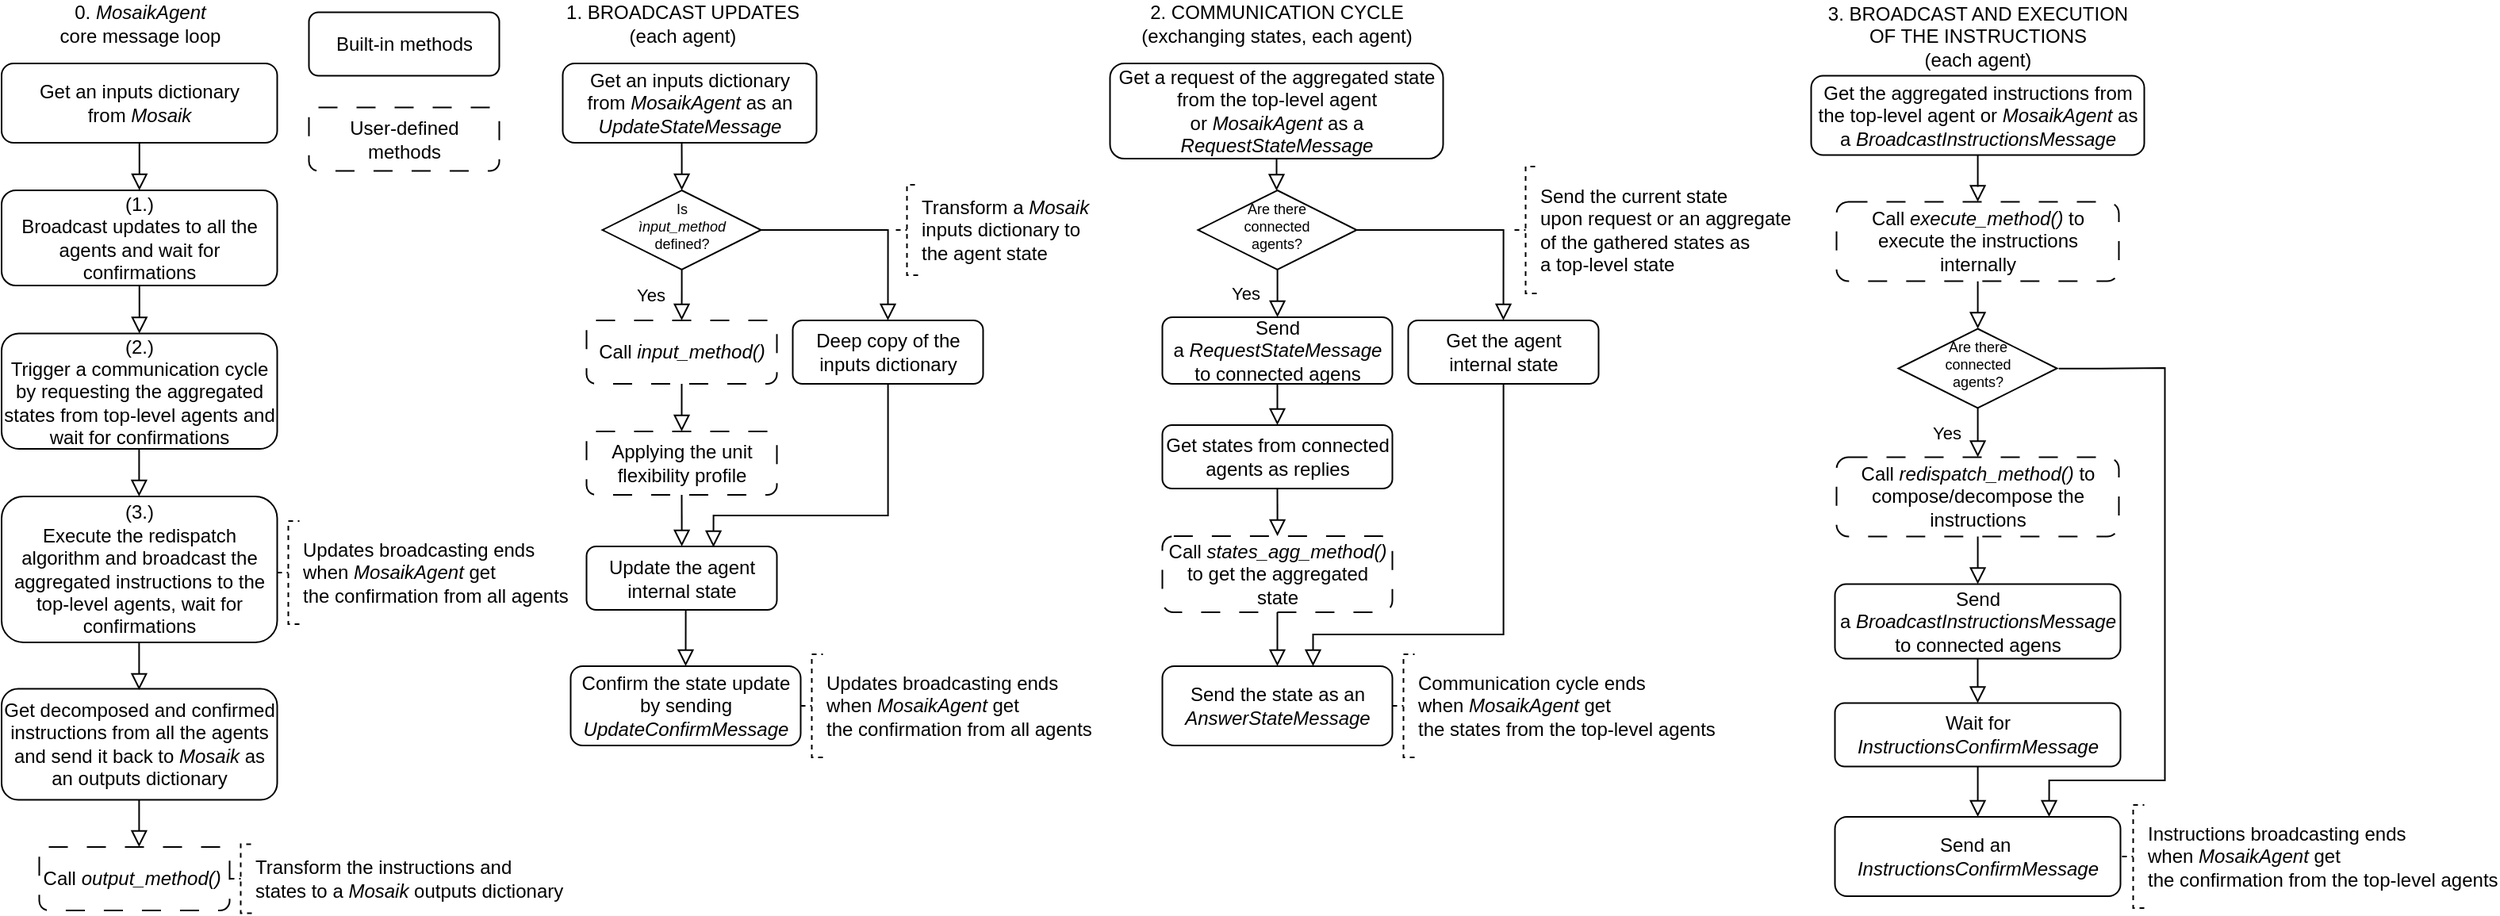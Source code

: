 <mxfile version="23.1.0" type="google">
  <diagram id="C5RBs43oDa-KdzZeNtuy" name="Page-1">
    <mxGraphModel grid="1" page="1" gridSize="10" guides="1" tooltips="1" connect="1" arrows="1" fold="1" pageScale="1" pageWidth="827" pageHeight="1169" math="0" shadow="0">
      <root>
        <mxCell id="WIyWlLk6GJQsqaUBKTNV-0" />
        <mxCell id="WIyWlLk6GJQsqaUBKTNV-1" parent="WIyWlLk6GJQsqaUBKTNV-0" />
        <mxCell id="WIyWlLk6GJQsqaUBKTNV-2" value="" style="rounded=0;html=1;jettySize=auto;orthogonalLoop=1;fontSize=11;endArrow=block;endFill=0;endSize=8;strokeWidth=1;shadow=0;labelBackgroundColor=none;edgeStyle=orthogonalEdgeStyle;" edge="1" parent="WIyWlLk6GJQsqaUBKTNV-1" target="WIyWlLk6GJQsqaUBKTNV-6">
          <mxGeometry relative="1" as="geometry">
            <mxPoint x="438.75" y="99" as="sourcePoint" />
            <Array as="points">
              <mxPoint x="438.75" y="109" />
              <mxPoint x="438.75" y="109" />
            </Array>
          </mxGeometry>
        </mxCell>
        <mxCell id="WIyWlLk6GJQsqaUBKTNV-3" value="Get an inputs dictionary from&amp;nbsp;&lt;i&gt;MosaikAgent&lt;/i&gt; as an &lt;i&gt;UpdateStateMessage&lt;/i&gt;" style="rounded=1;whiteSpace=wrap;html=1;fontSize=12;glass=0;strokeWidth=1;shadow=0;" vertex="1" parent="WIyWlLk6GJQsqaUBKTNV-1">
          <mxGeometry x="363.75" y="49" width="160" height="50" as="geometry" />
        </mxCell>
        <mxCell id="WIyWlLk6GJQsqaUBKTNV-4" value="Yes" style="rounded=0;html=1;jettySize=auto;orthogonalLoop=1;fontSize=11;endArrow=block;endFill=0;endSize=8;strokeWidth=1;shadow=0;labelBackgroundColor=none;edgeStyle=orthogonalEdgeStyle;entryX=0.5;entryY=0;entryDx=0;entryDy=0;" edge="1" parent="WIyWlLk6GJQsqaUBKTNV-1" source="WIyWlLk6GJQsqaUBKTNV-6" target="M986s-uAl8-HxZb4WaMM-0">
          <mxGeometry y="20" relative="1" as="geometry">
            <mxPoint as="offset" />
            <mxPoint x="518.75" y="259" as="targetPoint" />
            <Array as="points" />
          </mxGeometry>
        </mxCell>
        <mxCell id="WIyWlLk6GJQsqaUBKTNV-5" value="" style="edgeStyle=orthogonalEdgeStyle;rounded=0;html=1;jettySize=auto;orthogonalLoop=1;fontSize=11;endArrow=block;endFill=0;endSize=8;strokeWidth=1;shadow=0;labelBackgroundColor=none;entryX=0.5;entryY=0;entryDx=0;entryDy=0;" edge="1" parent="WIyWlLk6GJQsqaUBKTNV-1" source="WIyWlLk6GJQsqaUBKTNV-6" target="WIyWlLk6GJQsqaUBKTNV-7">
          <mxGeometry y="10" relative="1" as="geometry">
            <mxPoint as="offset" />
          </mxGeometry>
        </mxCell>
        <mxCell id="WIyWlLk6GJQsqaUBKTNV-6" value="Is&lt;br style=&quot;font-size: 9px;&quot;&gt;&lt;i style=&quot;font-size: 9px;&quot;&gt;ìnput_method&lt;/i&gt; defined?" style="rhombus;whiteSpace=wrap;html=1;shadow=0;fontFamily=Helvetica;fontSize=9;align=center;strokeWidth=1;spacing=6;spacingTop=-4;" vertex="1" parent="WIyWlLk6GJQsqaUBKTNV-1">
          <mxGeometry x="388.75" y="129" width="100" height="50" as="geometry" />
        </mxCell>
        <mxCell id="WIyWlLk6GJQsqaUBKTNV-7" value="Deep copy of the inputs dictionary" style="rounded=1;whiteSpace=wrap;html=1;fontSize=12;glass=0;strokeWidth=1;shadow=0;" vertex="1" parent="WIyWlLk6GJQsqaUBKTNV-1">
          <mxGeometry x="508.75" y="211" width="120" height="40" as="geometry" />
        </mxCell>
        <mxCell id="M986s-uAl8-HxZb4WaMM-0" value="Call &lt;i&gt;input_method()&lt;/i&gt;" style="rounded=1;whiteSpace=wrap;html=1;fontSize=12;glass=0;strokeWidth=1;shadow=0;dashed=1;dashPattern=12 12;" vertex="1" parent="WIyWlLk6GJQsqaUBKTNV-1">
          <mxGeometry x="378.75" y="211" width="120" height="40" as="geometry" />
        </mxCell>
        <mxCell id="M986s-uAl8-HxZb4WaMM-1" value="Confirm the state update by sending &lt;i&gt;UpdateConfirmMessage&lt;/i&gt;" style="rounded=1;whiteSpace=wrap;html=1;fontSize=12;glass=0;strokeWidth=1;shadow=0;" vertex="1" parent="WIyWlLk6GJQsqaUBKTNV-1">
          <mxGeometry x="368.75" y="429" width="145" height="50" as="geometry" />
        </mxCell>
        <mxCell id="M986s-uAl8-HxZb4WaMM-2" value="Transform a &lt;i&gt;Mosaik &lt;/i&gt;&lt;br&gt;inputs dictionary to&lt;br&gt;the agent state" style="strokeWidth=1;html=1;shape=mxgraph.flowchart.annotation_2;align=left;labelPosition=right;pointerEvents=1;dashed=1;rotation=0;flipV=0;flipH=1;direction=west;" vertex="1" parent="WIyWlLk6GJQsqaUBKTNV-1">
          <mxGeometry x="573.75" y="125.5" width="14" height="57" as="geometry" />
        </mxCell>
        <mxCell id="M986s-uAl8-HxZb4WaMM-3" value="Applying the unit flexibility profile" style="rounded=1;whiteSpace=wrap;html=1;fontSize=12;glass=0;strokeWidth=1;shadow=0;dashed=1;dashPattern=12 12;" vertex="1" parent="WIyWlLk6GJQsqaUBKTNV-1">
          <mxGeometry x="378.75" y="281" width="120" height="40" as="geometry" />
        </mxCell>
        <mxCell id="M986s-uAl8-HxZb4WaMM-4" value="" style="rounded=0;html=1;jettySize=auto;orthogonalLoop=1;fontSize=11;endArrow=block;endFill=0;endSize=8;strokeWidth=1;shadow=0;labelBackgroundColor=none;edgeStyle=orthogonalEdgeStyle;exitX=0.5;exitY=1;exitDx=0;exitDy=0;entryX=0.5;entryY=0;entryDx=0;entryDy=0;" edge="1" parent="WIyWlLk6GJQsqaUBKTNV-1" source="M986s-uAl8-HxZb4WaMM-0" target="M986s-uAl8-HxZb4WaMM-3">
          <mxGeometry relative="1" as="geometry">
            <mxPoint x="448.75" y="109" as="sourcePoint" />
            <mxPoint x="448.75" y="141" as="targetPoint" />
          </mxGeometry>
        </mxCell>
        <mxCell id="M986s-uAl8-HxZb4WaMM-5" value="Update the agent internal state" style="rounded=1;whiteSpace=wrap;html=1;fontSize=12;glass=0;strokeWidth=1;shadow=0;" vertex="1" parent="WIyWlLk6GJQsqaUBKTNV-1">
          <mxGeometry x="378.75" y="353.5" width="120" height="40" as="geometry" />
        </mxCell>
        <mxCell id="M986s-uAl8-HxZb4WaMM-6" value="" style="rounded=0;html=1;jettySize=auto;orthogonalLoop=1;fontSize=11;endArrow=block;endFill=0;endSize=8;strokeWidth=1;shadow=0;labelBackgroundColor=none;edgeStyle=orthogonalEdgeStyle;exitX=0.5;exitY=1;exitDx=0;exitDy=0;" edge="1" parent="WIyWlLk6GJQsqaUBKTNV-1" source="M986s-uAl8-HxZb4WaMM-3" target="M986s-uAl8-HxZb4WaMM-5">
          <mxGeometry relative="1" as="geometry">
            <mxPoint x="448.75" y="261" as="sourcePoint" />
            <mxPoint x="448.75" y="291" as="targetPoint" />
          </mxGeometry>
        </mxCell>
        <mxCell id="M986s-uAl8-HxZb4WaMM-8" value="" style="rounded=0;html=1;jettySize=auto;orthogonalLoop=1;fontSize=11;endArrow=block;endFill=0;endSize=8;strokeWidth=1;shadow=0;labelBackgroundColor=none;edgeStyle=orthogonalEdgeStyle;exitX=0.5;exitY=1;exitDx=0;exitDy=0;entryX=0.5;entryY=0;entryDx=0;entryDy=0;" edge="1" parent="WIyWlLk6GJQsqaUBKTNV-1" source="M986s-uAl8-HxZb4WaMM-5" target="M986s-uAl8-HxZb4WaMM-1">
          <mxGeometry relative="1" as="geometry">
            <mxPoint x="438.75" y="333.5" as="sourcePoint" />
            <mxPoint x="438.75" y="363.5" as="targetPoint" />
          </mxGeometry>
        </mxCell>
        <mxCell id="M986s-uAl8-HxZb4WaMM-10" value="" style="edgeStyle=orthogonalEdgeStyle;rounded=0;html=1;jettySize=auto;orthogonalLoop=1;fontSize=11;endArrow=block;endFill=0;endSize=8;strokeWidth=1;shadow=0;labelBackgroundColor=none;" edge="1" parent="WIyWlLk6GJQsqaUBKTNV-1" source="WIyWlLk6GJQsqaUBKTNV-7">
          <mxGeometry y="10" relative="1" as="geometry">
            <mxPoint as="offset" />
            <mxPoint x="568.798" y="254" as="sourcePoint" />
            <mxPoint x="458.75" y="354" as="targetPoint" />
            <Array as="points">
              <mxPoint x="568.75" y="334" />
              <mxPoint x="458.75" y="334" />
            </Array>
          </mxGeometry>
        </mxCell>
        <mxCell id="M986s-uAl8-HxZb4WaMM-11" value="1. BROADCAST UPDATES&lt;br&gt;(each agent)" style="text;html=1;strokeColor=none;fillColor=none;align=center;verticalAlign=middle;whiteSpace=wrap;rounded=0;" vertex="1" parent="WIyWlLk6GJQsqaUBKTNV-1">
          <mxGeometry x="357.5" y="9" width="162.5" height="30" as="geometry" />
        </mxCell>
        <mxCell id="M986s-uAl8-HxZb4WaMM-15" value="" style="rounded=0;html=1;jettySize=auto;orthogonalLoop=1;fontSize=11;endArrow=block;endFill=0;endSize=8;strokeWidth=1;shadow=0;labelBackgroundColor=none;edgeStyle=orthogonalEdgeStyle;" edge="1" parent="WIyWlLk6GJQsqaUBKTNV-1" source="M986s-uAl8-HxZb4WaMM-16" target="M986s-uAl8-HxZb4WaMM-19">
          <mxGeometry relative="1" as="geometry">
            <Array as="points">
              <mxPoint x="785.75" y="109" />
              <mxPoint x="785.75" y="109" />
            </Array>
          </mxGeometry>
        </mxCell>
        <mxCell id="M986s-uAl8-HxZb4WaMM-16" value="Get a request of the aggregated state from the top-level agent or&amp;nbsp;&lt;i&gt;MosaikAgent&lt;/i&gt; as a &lt;i&gt;RequestStateMessage&lt;/i&gt;" style="rounded=1;whiteSpace=wrap;html=1;fontSize=12;glass=0;strokeWidth=1;shadow=0;" vertex="1" parent="WIyWlLk6GJQsqaUBKTNV-1">
          <mxGeometry x="708.75" y="49" width="210" height="60" as="geometry" />
        </mxCell>
        <mxCell id="M986s-uAl8-HxZb4WaMM-17" value="Yes" style="rounded=0;html=1;jettySize=auto;orthogonalLoop=1;fontSize=11;endArrow=block;endFill=0;endSize=8;strokeWidth=1;shadow=0;labelBackgroundColor=none;edgeStyle=orthogonalEdgeStyle;" edge="1" parent="WIyWlLk6GJQsqaUBKTNV-1" source="M986s-uAl8-HxZb4WaMM-19" target="M986s-uAl8-HxZb4WaMM-21">
          <mxGeometry y="20" relative="1" as="geometry">
            <mxPoint as="offset" />
            <mxPoint x="881.75" y="259" as="targetPoint" />
            <Array as="points" />
          </mxGeometry>
        </mxCell>
        <mxCell id="M986s-uAl8-HxZb4WaMM-18" value="" style="edgeStyle=orthogonalEdgeStyle;rounded=0;html=1;jettySize=auto;orthogonalLoop=1;fontSize=11;endArrow=block;endFill=0;endSize=8;strokeWidth=1;shadow=0;labelBackgroundColor=none;entryX=0.5;entryY=0;entryDx=0;entryDy=0;" edge="1" parent="WIyWlLk6GJQsqaUBKTNV-1" source="M986s-uAl8-HxZb4WaMM-19" target="M986s-uAl8-HxZb4WaMM-20">
          <mxGeometry y="10" relative="1" as="geometry">
            <mxPoint as="offset" />
          </mxGeometry>
        </mxCell>
        <mxCell id="M986s-uAl8-HxZb4WaMM-19" value="Are there&lt;br&gt;connected &lt;br style=&quot;font-size: 9px;&quot;&gt;agents?" style="rhombus;whiteSpace=wrap;html=1;shadow=0;fontFamily=Helvetica;fontSize=9;align=center;strokeWidth=1;spacing=6;spacingTop=-4;" vertex="1" parent="WIyWlLk6GJQsqaUBKTNV-1">
          <mxGeometry x="764.25" y="129" width="100" height="50" as="geometry" />
        </mxCell>
        <mxCell id="M986s-uAl8-HxZb4WaMM-20" value="Get the agent&lt;br&gt;internal state" style="rounded=1;whiteSpace=wrap;html=1;fontSize=12;glass=0;strokeWidth=1;shadow=0;" vertex="1" parent="WIyWlLk6GJQsqaUBKTNV-1">
          <mxGeometry x="896.75" y="211" width="120" height="40" as="geometry" />
        </mxCell>
        <mxCell id="M986s-uAl8-HxZb4WaMM-21" value="&lt;span style=&quot;border-color: var(--border-color); font-size: 12px;&quot;&gt;Send a&amp;nbsp;&lt;/span&gt;&lt;i style=&quot;border-color: var(--border-color); font-size: 12px;&quot;&gt;RequestStateMessage &lt;/i&gt;&lt;span style=&quot;border-color: var(--border-color); font-size: 12px;&quot;&gt;to connected agens&lt;/span&gt;" style="rounded=1;whiteSpace=wrap;html=1;fontSize=12;glass=0;strokeWidth=1;shadow=0;" vertex="1" parent="WIyWlLk6GJQsqaUBKTNV-1">
          <mxGeometry x="741.75" y="209" width="145" height="42" as="geometry" />
        </mxCell>
        <mxCell id="M986s-uAl8-HxZb4WaMM-22" value="Send the state as an &lt;i&gt;AnswerStateMessage&lt;/i&gt;" style="rounded=1;whiteSpace=wrap;html=1;fontSize=12;glass=0;strokeWidth=1;shadow=0;" vertex="1" parent="WIyWlLk6GJQsqaUBKTNV-1">
          <mxGeometry x="741.75" y="429" width="145" height="50" as="geometry" />
        </mxCell>
        <mxCell id="M986s-uAl8-HxZb4WaMM-23" value="Send the current state&lt;br&gt;upon request or an aggregate&lt;br&gt;of&amp;nbsp;the gathered states as &lt;br&gt;a top-level state" style="strokeWidth=1;html=1;shape=mxgraph.flowchart.annotation_2;align=left;labelPosition=right;pointerEvents=1;dashed=1;rotation=0;flipV=0;flipH=1;direction=west;" vertex="1" parent="WIyWlLk6GJQsqaUBKTNV-1">
          <mxGeometry x="963.75" y="114" width="14" height="80" as="geometry" />
        </mxCell>
        <mxCell id="M986s-uAl8-HxZb4WaMM-24" value="Get states from connected agents as replies" style="rounded=1;whiteSpace=wrap;html=1;fontSize=12;glass=0;strokeWidth=1;shadow=0;" vertex="1" parent="WIyWlLk6GJQsqaUBKTNV-1">
          <mxGeometry x="741.75" y="277" width="145" height="40" as="geometry" />
        </mxCell>
        <mxCell id="M986s-uAl8-HxZb4WaMM-25" value="" style="rounded=0;html=1;jettySize=auto;orthogonalLoop=1;fontSize=11;endArrow=block;endFill=0;endSize=8;strokeWidth=1;shadow=0;labelBackgroundColor=none;edgeStyle=orthogonalEdgeStyle;exitX=0.5;exitY=1;exitDx=0;exitDy=0;entryX=0.5;entryY=0;entryDx=0;entryDy=0;" edge="1" parent="WIyWlLk6GJQsqaUBKTNV-1" source="M986s-uAl8-HxZb4WaMM-21" target="M986s-uAl8-HxZb4WaMM-24">
          <mxGeometry relative="1" as="geometry">
            <mxPoint x="811.75" y="109" as="sourcePoint" />
            <mxPoint x="811.75" y="141" as="targetPoint" />
          </mxGeometry>
        </mxCell>
        <mxCell id="M986s-uAl8-HxZb4WaMM-26" value="Call &lt;i&gt;states_agg_method()&lt;/i&gt; to get the aggregated state" style="rounded=1;whiteSpace=wrap;html=1;fontSize=12;glass=0;strokeWidth=1;shadow=0;dashed=1;dashPattern=12 12;" vertex="1" parent="WIyWlLk6GJQsqaUBKTNV-1">
          <mxGeometry x="741.75" y="347" width="145" height="48" as="geometry" />
        </mxCell>
        <mxCell id="M986s-uAl8-HxZb4WaMM-27" value="" style="rounded=0;html=1;jettySize=auto;orthogonalLoop=1;fontSize=11;endArrow=block;endFill=0;endSize=8;strokeWidth=1;shadow=0;labelBackgroundColor=none;edgeStyle=orthogonalEdgeStyle;exitX=0.5;exitY=1;exitDx=0;exitDy=0;" edge="1" parent="WIyWlLk6GJQsqaUBKTNV-1" source="M986s-uAl8-HxZb4WaMM-24" target="M986s-uAl8-HxZb4WaMM-26">
          <mxGeometry relative="1" as="geometry">
            <mxPoint x="811.75" y="261" as="sourcePoint" />
            <mxPoint x="811.75" y="291" as="targetPoint" />
          </mxGeometry>
        </mxCell>
        <mxCell id="M986s-uAl8-HxZb4WaMM-28" value="" style="rounded=0;html=1;jettySize=auto;orthogonalLoop=1;fontSize=11;endArrow=block;endFill=0;endSize=8;strokeWidth=1;shadow=0;labelBackgroundColor=none;edgeStyle=orthogonalEdgeStyle;exitX=0.5;exitY=1;exitDx=0;exitDy=0;entryX=0.5;entryY=0;entryDx=0;entryDy=0;" edge="1" parent="WIyWlLk6GJQsqaUBKTNV-1" source="M986s-uAl8-HxZb4WaMM-26" target="M986s-uAl8-HxZb4WaMM-22">
          <mxGeometry relative="1" as="geometry">
            <mxPoint x="811.75" y="331" as="sourcePoint" />
            <mxPoint x="811.75" y="361" as="targetPoint" />
          </mxGeometry>
        </mxCell>
        <mxCell id="M986s-uAl8-HxZb4WaMM-29" value="" style="edgeStyle=orthogonalEdgeStyle;rounded=0;html=1;jettySize=auto;orthogonalLoop=1;fontSize=11;endArrow=block;endFill=0;endSize=8;strokeWidth=1;shadow=0;labelBackgroundColor=none;" edge="1" parent="WIyWlLk6GJQsqaUBKTNV-1" source="M986s-uAl8-HxZb4WaMM-20" target="M986s-uAl8-HxZb4WaMM-22">
          <mxGeometry y="10" relative="1" as="geometry">
            <mxPoint as="offset" />
            <mxPoint x="931.75" y="253" as="sourcePoint" />
            <mxPoint x="821.75" y="351" as="targetPoint" />
            <Array as="points">
              <mxPoint x="956.75" y="409" />
              <mxPoint x="836.75" y="409" />
            </Array>
          </mxGeometry>
        </mxCell>
        <mxCell id="M986s-uAl8-HxZb4WaMM-30" value="2. COMMUNICATION CYCLE&lt;br&gt;(exchanging states, each agent)" style="text;html=1;strokeColor=none;fillColor=none;align=center;verticalAlign=middle;whiteSpace=wrap;rounded=0;" vertex="1" parent="WIyWlLk6GJQsqaUBKTNV-1">
          <mxGeometry x="720" y="9" width="187.5" height="30" as="geometry" />
        </mxCell>
        <mxCell id="M986s-uAl8-HxZb4WaMM-31" value="User-defined methods" style="rounded=1;whiteSpace=wrap;html=1;fontSize=12;glass=0;strokeWidth=1;shadow=0;dashed=1;dashPattern=12 12;" vertex="1" parent="WIyWlLk6GJQsqaUBKTNV-1">
          <mxGeometry x="203.75" y="76.75" width="120" height="40" as="geometry" />
        </mxCell>
        <mxCell id="M986s-uAl8-HxZb4WaMM-32" value="Built-in methods" style="rounded=1;whiteSpace=wrap;html=1;fontSize=12;glass=0;strokeWidth=1;shadow=0;" vertex="1" parent="WIyWlLk6GJQsqaUBKTNV-1">
          <mxGeometry x="203.75" y="16.75" width="120" height="40" as="geometry" />
        </mxCell>
        <mxCell id="M986s-uAl8-HxZb4WaMM-33" value="Communication cycle ends&lt;br&gt;when &lt;i&gt;MosaikAgent&lt;/i&gt; get &lt;br&gt;the states from the top-level agents" style="strokeWidth=1;html=1;shape=mxgraph.flowchart.annotation_2;align=left;labelPosition=right;pointerEvents=1;dashed=1;rotation=0;flipV=0;flipH=1;direction=west;" vertex="1" parent="WIyWlLk6GJQsqaUBKTNV-1">
          <mxGeometry x="886.75" y="421.5" width="14" height="65" as="geometry" />
        </mxCell>
        <mxCell id="M986s-uAl8-HxZb4WaMM-34" value="Updates broadcasting ends&lt;br&gt;when &lt;i&gt;MosaikAgent&lt;/i&gt; get &lt;br&gt;the confirmation from all agents" style="strokeWidth=1;html=1;shape=mxgraph.flowchart.annotation_2;align=left;labelPosition=right;pointerEvents=1;dashed=1;rotation=0;flipV=0;flipH=1;direction=west;" vertex="1" parent="WIyWlLk6GJQsqaUBKTNV-1">
          <mxGeometry x="513.75" y="421.5" width="14" height="65" as="geometry" />
        </mxCell>
        <mxCell id="M986s-uAl8-HxZb4WaMM-36" value="Get the aggregated instructions from the top-level agent or &lt;i&gt;MosaikAgent&lt;/i&gt; as a&amp;nbsp;&lt;i&gt;BroadcastInstructionsMessage&lt;/i&gt;" style="rounded=1;whiteSpace=wrap;html=1;fontSize=12;glass=0;strokeWidth=1;shadow=0;" vertex="1" parent="WIyWlLk6GJQsqaUBKTNV-1">
          <mxGeometry x="1150.75" y="56.75" width="210" height="50" as="geometry" />
        </mxCell>
        <mxCell id="M986s-uAl8-HxZb4WaMM-37" value="Yes" style="rounded=0;html=1;jettySize=auto;orthogonalLoop=1;fontSize=11;endArrow=block;endFill=0;endSize=8;strokeWidth=1;shadow=0;labelBackgroundColor=none;edgeStyle=orthogonalEdgeStyle;" edge="1" parent="WIyWlLk6GJQsqaUBKTNV-1" source="M986s-uAl8-HxZb4WaMM-39" target="M986s-uAl8-HxZb4WaMM-52">
          <mxGeometry y="20" relative="1" as="geometry">
            <mxPoint as="offset" />
            <mxPoint x="1239.75" y="298.25" as="targetPoint" />
            <Array as="points" />
          </mxGeometry>
        </mxCell>
        <mxCell id="M986s-uAl8-HxZb4WaMM-38" value="" style="edgeStyle=orthogonalEdgeStyle;rounded=0;html=1;jettySize=auto;orthogonalLoop=1;fontSize=11;endArrow=block;endFill=0;endSize=8;strokeWidth=1;shadow=0;labelBackgroundColor=none;entryX=0.75;entryY=0;entryDx=0;entryDy=0;exitX=1.011;exitY=0.502;exitDx=0;exitDy=0;exitPerimeter=0;" edge="1" parent="WIyWlLk6GJQsqaUBKTNV-1" source="M986s-uAl8-HxZb4WaMM-39" target="M986s-uAl8-HxZb4WaMM-42">
          <mxGeometry y="10" relative="1" as="geometry">
            <mxPoint as="offset" />
            <mxPoint x="1323.75" y="241" as="sourcePoint" />
            <mxPoint x="1273.75" y="511" as="targetPoint" />
            <Array as="points">
              <mxPoint x="1333.75" y="241" />
              <mxPoint x="1373.75" y="241" />
              <mxPoint x="1373.75" y="501" />
              <mxPoint x="1300.75" y="501" />
            </Array>
          </mxGeometry>
        </mxCell>
        <mxCell id="M986s-uAl8-HxZb4WaMM-39" value="Are there&lt;br&gt;connected &lt;br style=&quot;font-size: 9px;&quot;&gt;agents?" style="rhombus;whiteSpace=wrap;html=1;shadow=0;fontFamily=Helvetica;fontSize=9;align=center;strokeWidth=1;spacing=6;spacingTop=-4;" vertex="1" parent="WIyWlLk6GJQsqaUBKTNV-1">
          <mxGeometry x="1205.75" y="216.25" width="100" height="50" as="geometry" />
        </mxCell>
        <mxCell id="M986s-uAl8-HxZb4WaMM-41" value="&lt;span style=&quot;border-color: var(--border-color); font-size: 12px;&quot;&gt;Send a&amp;nbsp;&lt;/span&gt;&lt;i style=&quot;border-color: var(--border-color); font-size: 12px;&quot;&gt;&lt;i style=&quot;border-color: var(--border-color);&quot;&gt;BroadcastInstructionsMessage&lt;br&gt;&lt;/i&gt;&lt;/i&gt;&lt;span style=&quot;border-color: var(--border-color); font-size: 12px;&quot;&gt;to connected agens&lt;/span&gt;" style="rounded=1;whiteSpace=wrap;html=1;fontSize=12;glass=0;strokeWidth=1;shadow=0;" vertex="1" parent="WIyWlLk6GJQsqaUBKTNV-1">
          <mxGeometry x="1165.75" y="377.25" width="180" height="47" as="geometry" />
        </mxCell>
        <mxCell id="M986s-uAl8-HxZb4WaMM-42" value="Send an&amp;nbsp;&lt;br&gt;&lt;i style=&quot;border-color: var(--border-color);&quot;&gt;InstructionsConfirmMessage&lt;/i&gt;" style="rounded=1;whiteSpace=wrap;html=1;fontSize=12;glass=0;strokeWidth=1;shadow=0;" vertex="1" parent="WIyWlLk6GJQsqaUBKTNV-1">
          <mxGeometry x="1165.75" y="524" width="180" height="50" as="geometry" />
        </mxCell>
        <mxCell id="M986s-uAl8-HxZb4WaMM-44" value="Wait for &lt;i&gt;InstructionsConfirmMessage&lt;/i&gt;" style="rounded=1;whiteSpace=wrap;html=1;fontSize=12;glass=0;strokeWidth=1;shadow=0;" vertex="1" parent="WIyWlLk6GJQsqaUBKTNV-1">
          <mxGeometry x="1165.75" y="452.25" width="180" height="40" as="geometry" />
        </mxCell>
        <mxCell id="M986s-uAl8-HxZb4WaMM-45" value="" style="rounded=0;html=1;jettySize=auto;orthogonalLoop=1;fontSize=11;endArrow=block;endFill=0;endSize=8;strokeWidth=1;shadow=0;labelBackgroundColor=none;edgeStyle=orthogonalEdgeStyle;exitX=0.5;exitY=1;exitDx=0;exitDy=0;entryX=0.5;entryY=0;entryDx=0;entryDy=0;" edge="1" parent="WIyWlLk6GJQsqaUBKTNV-1" source="M986s-uAl8-HxZb4WaMM-41" target="M986s-uAl8-HxZb4WaMM-44">
          <mxGeometry relative="1" as="geometry">
            <mxPoint x="1236.75" y="272.25" as="sourcePoint" />
            <mxPoint x="1236.75" y="304.25" as="targetPoint" />
          </mxGeometry>
        </mxCell>
        <mxCell id="M986s-uAl8-HxZb4WaMM-50" value="3. BROADCAST AND EXECUTION OF THE INSTRUCTIONS&lt;br&gt;(each agent)" style="text;html=1;strokeColor=none;fillColor=none;align=center;verticalAlign=middle;whiteSpace=wrap;rounded=0;" vertex="1" parent="WIyWlLk6GJQsqaUBKTNV-1">
          <mxGeometry x="1158" y="16.75" width="195.5" height="30" as="geometry" />
        </mxCell>
        <mxCell id="M986s-uAl8-HxZb4WaMM-51" value="Instructions broadcasting ends&lt;br&gt;when &lt;i&gt;MosaikAgent&lt;/i&gt; get &lt;br&gt;the confirmation from the top-level agents" style="strokeWidth=1;html=1;shape=mxgraph.flowchart.annotation_2;align=left;labelPosition=right;pointerEvents=1;dashed=1;rotation=0;flipV=0;flipH=1;direction=west;" vertex="1" parent="WIyWlLk6GJQsqaUBKTNV-1">
          <mxGeometry x="1346.75" y="516.5" width="14" height="65" as="geometry" />
        </mxCell>
        <mxCell id="M986s-uAl8-HxZb4WaMM-52" value="Call&amp;nbsp;&lt;i&gt;redispatch_method() &lt;/i&gt;to compose/decompose the instructions" style="rounded=1;whiteSpace=wrap;html=1;fontSize=12;glass=0;strokeWidth=1;shadow=0;dashed=1;dashPattern=12 12;" vertex="1" parent="WIyWlLk6GJQsqaUBKTNV-1">
          <mxGeometry x="1166.75" y="297.25" width="178" height="50" as="geometry" />
        </mxCell>
        <mxCell id="M986s-uAl8-HxZb4WaMM-58" value="" style="rounded=0;html=1;jettySize=auto;orthogonalLoop=1;fontSize=11;endArrow=block;endFill=0;endSize=8;strokeWidth=1;shadow=0;labelBackgroundColor=none;edgeStyle=orthogonalEdgeStyle;" edge="1" parent="WIyWlLk6GJQsqaUBKTNV-1" source="M986s-uAl8-HxZb4WaMM-61" target="M986s-uAl8-HxZb4WaMM-39">
          <mxGeometry relative="1" as="geometry">
            <mxPoint x="1255.75" y="187.75" as="sourcePoint" />
            <mxPoint x="1239.59" y="218.75" as="targetPoint" />
          </mxGeometry>
        </mxCell>
        <mxCell id="M986s-uAl8-HxZb4WaMM-59" value="" style="rounded=0;html=1;jettySize=auto;orthogonalLoop=1;fontSize=11;endArrow=block;endFill=0;endSize=8;strokeWidth=1;shadow=0;labelBackgroundColor=none;edgeStyle=orthogonalEdgeStyle;" edge="1" parent="WIyWlLk6GJQsqaUBKTNV-1" source="M986s-uAl8-HxZb4WaMM-52" target="M986s-uAl8-HxZb4WaMM-41">
          <mxGeometry relative="1" as="geometry">
            <mxPoint x="1266.75" y="424.25" as="sourcePoint" />
            <mxPoint x="1249.75" y="450.25" as="targetPoint" />
          </mxGeometry>
        </mxCell>
        <mxCell id="M986s-uAl8-HxZb4WaMM-61" value="Call&amp;nbsp;&lt;i&gt;execute_method() &lt;/i&gt;to execute the instructions internally" style="rounded=1;whiteSpace=wrap;html=1;fontSize=12;glass=0;strokeWidth=1;shadow=0;dashed=1;dashPattern=12 12;" vertex="1" parent="WIyWlLk6GJQsqaUBKTNV-1">
          <mxGeometry x="1166.75" y="136.25" width="178" height="50" as="geometry" />
        </mxCell>
        <mxCell id="M986s-uAl8-HxZb4WaMM-62" value="" style="rounded=0;html=1;jettySize=auto;orthogonalLoop=1;fontSize=11;endArrow=block;endFill=0;endSize=8;strokeWidth=1;shadow=0;labelBackgroundColor=none;edgeStyle=orthogonalEdgeStyle;" edge="1" parent="WIyWlLk6GJQsqaUBKTNV-1" source="M986s-uAl8-HxZb4WaMM-36" target="M986s-uAl8-HxZb4WaMM-61">
          <mxGeometry relative="1" as="geometry">
            <mxPoint x="1262.75" y="193.75" as="sourcePoint" />
            <mxPoint x="1262.75" y="223.75" as="targetPoint" />
          </mxGeometry>
        </mxCell>
        <mxCell id="M986s-uAl8-HxZb4WaMM-63" value="" style="rounded=0;html=1;jettySize=auto;orthogonalLoop=1;fontSize=11;endArrow=block;endFill=0;endSize=8;strokeWidth=1;shadow=0;labelBackgroundColor=none;edgeStyle=orthogonalEdgeStyle;" edge="1" parent="WIyWlLk6GJQsqaUBKTNV-1" source="M986s-uAl8-HxZb4WaMM-44" target="M986s-uAl8-HxZb4WaMM-42">
          <mxGeometry relative="1" as="geometry">
            <mxPoint x="1243.75" y="501" as="sourcePoint" />
            <mxPoint x="1264.75" y="529" as="targetPoint" />
          </mxGeometry>
        </mxCell>
        <mxCell id="M986s-uAl8-HxZb4WaMM-67" value="Get an inputs dictionary from&amp;nbsp;&lt;i&gt;Mosaik&lt;/i&gt;" style="rounded=1;whiteSpace=wrap;html=1;fontSize=12;glass=0;strokeWidth=1;shadow=0;" vertex="1" parent="WIyWlLk6GJQsqaUBKTNV-1">
          <mxGeometry x="10" y="49" width="173.75" height="50" as="geometry" />
        </mxCell>
        <mxCell id="M986s-uAl8-HxZb4WaMM-73" value="Get decomposed and confirmed instructions from all the agents and send it back to &lt;i&gt;Mosaik&lt;/i&gt; as an outputs dictionary" style="rounded=1;whiteSpace=wrap;html=1;fontSize=12;glass=0;strokeWidth=1;shadow=0;" vertex="1" parent="WIyWlLk6GJQsqaUBKTNV-1">
          <mxGeometry x="10" y="443.25" width="173.75" height="70" as="geometry" />
        </mxCell>
        <mxCell id="M986s-uAl8-HxZb4WaMM-81" value="0. &lt;i&gt;MosaikAgent&lt;br&gt;&lt;/i&gt;core message loop" style="text;html=1;strokeColor=none;fillColor=none;align=center;verticalAlign=middle;whiteSpace=wrap;rounded=0;" vertex="1" parent="WIyWlLk6GJQsqaUBKTNV-1">
          <mxGeometry x="15.63" y="9" width="162.5" height="30" as="geometry" />
        </mxCell>
        <mxCell id="M986s-uAl8-HxZb4WaMM-82" value="Updates broadcasting ends&lt;br&gt;when &lt;i&gt;MosaikAgent&lt;/i&gt; get &lt;br&gt;the confirmation from all agents" style="strokeWidth=1;html=1;shape=mxgraph.flowchart.annotation_2;align=left;labelPosition=right;pointerEvents=1;dashed=1;rotation=0;flipV=0;flipH=1;direction=west;" vertex="1" parent="WIyWlLk6GJQsqaUBKTNV-1">
          <mxGeometry x="183.75" y="337.5" width="14" height="65" as="geometry" />
        </mxCell>
        <mxCell id="M986s-uAl8-HxZb4WaMM-83" value="(1.)&lt;br&gt;Broadcast updates to all the agents and wait for confirmations" style="rounded=1;whiteSpace=wrap;html=1;fontSize=12;glass=0;strokeWidth=1;shadow=0;" vertex="1" parent="WIyWlLk6GJQsqaUBKTNV-1">
          <mxGeometry x="10" y="129" width="173.75" height="60" as="geometry" />
        </mxCell>
        <mxCell id="M986s-uAl8-HxZb4WaMM-84" value="(2.)&lt;br&gt;Trigger a communication cycle by requesting the aggregated states from top-level agents and wait for confirmations" style="rounded=1;whiteSpace=wrap;html=1;fontSize=12;glass=0;strokeWidth=1;shadow=0;" vertex="1" parent="WIyWlLk6GJQsqaUBKTNV-1">
          <mxGeometry x="10" y="219.25" width="173.75" height="72.75" as="geometry" />
        </mxCell>
        <mxCell id="M986s-uAl8-HxZb4WaMM-85" value="(3.)&lt;br&gt;Execute the redispatch algorithm and broadcast the aggregated instructions to the top-level agents, wait for confirmations" style="rounded=1;whiteSpace=wrap;html=1;fontSize=12;glass=0;strokeWidth=1;shadow=0;" vertex="1" parent="WIyWlLk6GJQsqaUBKTNV-1">
          <mxGeometry x="10" y="322" width="173.75" height="92" as="geometry" />
        </mxCell>
        <mxCell id="M986s-uAl8-HxZb4WaMM-86" value="Call &lt;i&gt;output_method()&amp;nbsp;&lt;/i&gt;" style="rounded=1;whiteSpace=wrap;html=1;fontSize=12;glass=0;strokeWidth=1;shadow=0;dashed=1;dashPattern=12 12;" vertex="1" parent="WIyWlLk6GJQsqaUBKTNV-1">
          <mxGeometry x="33.75" y="543" width="120" height="40" as="geometry" />
        </mxCell>
        <mxCell id="M986s-uAl8-HxZb4WaMM-87" value="Transform the instructions and &lt;br&gt;states to a &lt;i&gt;Mosaik&lt;/i&gt; outputs dictionary" style="strokeWidth=1;html=1;shape=mxgraph.flowchart.annotation_2;align=left;labelPosition=right;pointerEvents=1;dashed=1;rotation=0;flipV=0;flipH=1;direction=west;" vertex="1" parent="WIyWlLk6GJQsqaUBKTNV-1">
          <mxGeometry x="153.75" y="541.25" width="14" height="43.5" as="geometry" />
        </mxCell>
        <mxCell id="WE1qwxTbHYiWH7xzJijM-0" value="" style="rounded=0;html=1;jettySize=auto;orthogonalLoop=1;fontSize=11;endArrow=block;endFill=0;endSize=8;strokeWidth=1;shadow=0;labelBackgroundColor=none;edgeStyle=orthogonalEdgeStyle;exitX=0.5;exitY=1;exitDx=0;exitDy=0;entryX=0.5;entryY=0;entryDx=0;entryDy=0;" edge="1" parent="WIyWlLk6GJQsqaUBKTNV-1" source="M986s-uAl8-HxZb4WaMM-67" target="M986s-uAl8-HxZb4WaMM-83">
          <mxGeometry relative="1" as="geometry">
            <mxPoint x="448.75" y="109" as="sourcePoint" />
            <Array as="points">
              <mxPoint x="96.75" y="119" />
              <mxPoint x="96.75" y="119" />
            </Array>
            <mxPoint x="448.75" y="139" as="targetPoint" />
          </mxGeometry>
        </mxCell>
        <mxCell id="WE1qwxTbHYiWH7xzJijM-1" value="" style="rounded=0;html=1;jettySize=auto;orthogonalLoop=1;fontSize=11;endArrow=block;endFill=0;endSize=8;strokeWidth=1;shadow=0;labelBackgroundColor=none;edgeStyle=orthogonalEdgeStyle;exitX=0.5;exitY=1;exitDx=0;exitDy=0;entryX=0.5;entryY=0;entryDx=0;entryDy=0;" edge="1" parent="WIyWlLk6GJQsqaUBKTNV-1" source="M986s-uAl8-HxZb4WaMM-83" target="M986s-uAl8-HxZb4WaMM-84">
          <mxGeometry relative="1" as="geometry">
            <mxPoint x="106.75" y="109" as="sourcePoint" />
            <Array as="points">
              <mxPoint x="96.75" y="209" />
              <mxPoint x="96.75" y="209" />
            </Array>
            <mxPoint x="106.75" y="139" as="targetPoint" />
          </mxGeometry>
        </mxCell>
        <mxCell id="WE1qwxTbHYiWH7xzJijM-4" value="" style="rounded=0;html=1;jettySize=auto;orthogonalLoop=1;fontSize=11;endArrow=block;endFill=0;endSize=8;strokeWidth=1;shadow=0;labelBackgroundColor=none;edgeStyle=orthogonalEdgeStyle;exitX=0.5;exitY=1;exitDx=0;exitDy=0;entryX=0.5;entryY=0;entryDx=0;entryDy=0;" edge="1" parent="WIyWlLk6GJQsqaUBKTNV-1">
          <mxGeometry relative="1" as="geometry">
            <mxPoint x="96.69" y="292" as="sourcePoint" />
            <Array as="points">
              <mxPoint x="96.69" y="312" />
              <mxPoint x="96.69" y="312" />
            </Array>
            <mxPoint x="96.69" y="322" as="targetPoint" />
          </mxGeometry>
        </mxCell>
        <mxCell id="WE1qwxTbHYiWH7xzJijM-5" value="" style="rounded=0;html=1;jettySize=auto;orthogonalLoop=1;fontSize=11;endArrow=block;endFill=0;endSize=8;strokeWidth=1;shadow=0;labelBackgroundColor=none;edgeStyle=orthogonalEdgeStyle;exitX=0.5;exitY=1;exitDx=0;exitDy=0;entryX=0.5;entryY=0;entryDx=0;entryDy=0;" edge="1" parent="WIyWlLk6GJQsqaUBKTNV-1">
          <mxGeometry relative="1" as="geometry">
            <mxPoint x="96.69" y="414" as="sourcePoint" />
            <Array as="points">
              <mxPoint x="96.69" y="434" />
              <mxPoint x="96.69" y="434" />
            </Array>
            <mxPoint x="96.69" y="444" as="targetPoint" />
          </mxGeometry>
        </mxCell>
        <mxCell id="WE1qwxTbHYiWH7xzJijM-6" value="" style="rounded=0;html=1;jettySize=auto;orthogonalLoop=1;fontSize=11;endArrow=block;endFill=0;endSize=8;strokeWidth=1;shadow=0;labelBackgroundColor=none;edgeStyle=orthogonalEdgeStyle;exitX=0.5;exitY=1;exitDx=0;exitDy=0;entryX=0.5;entryY=0;entryDx=0;entryDy=0;" edge="1" parent="WIyWlLk6GJQsqaUBKTNV-1">
          <mxGeometry relative="1" as="geometry">
            <mxPoint x="96.69" y="513" as="sourcePoint" />
            <Array as="points">
              <mxPoint x="96.69" y="533" />
              <mxPoint x="96.69" y="533" />
            </Array>
            <mxPoint x="96.69" y="543" as="targetPoint" />
          </mxGeometry>
        </mxCell>
      </root>
    </mxGraphModel>
  </diagram>
</mxfile>
